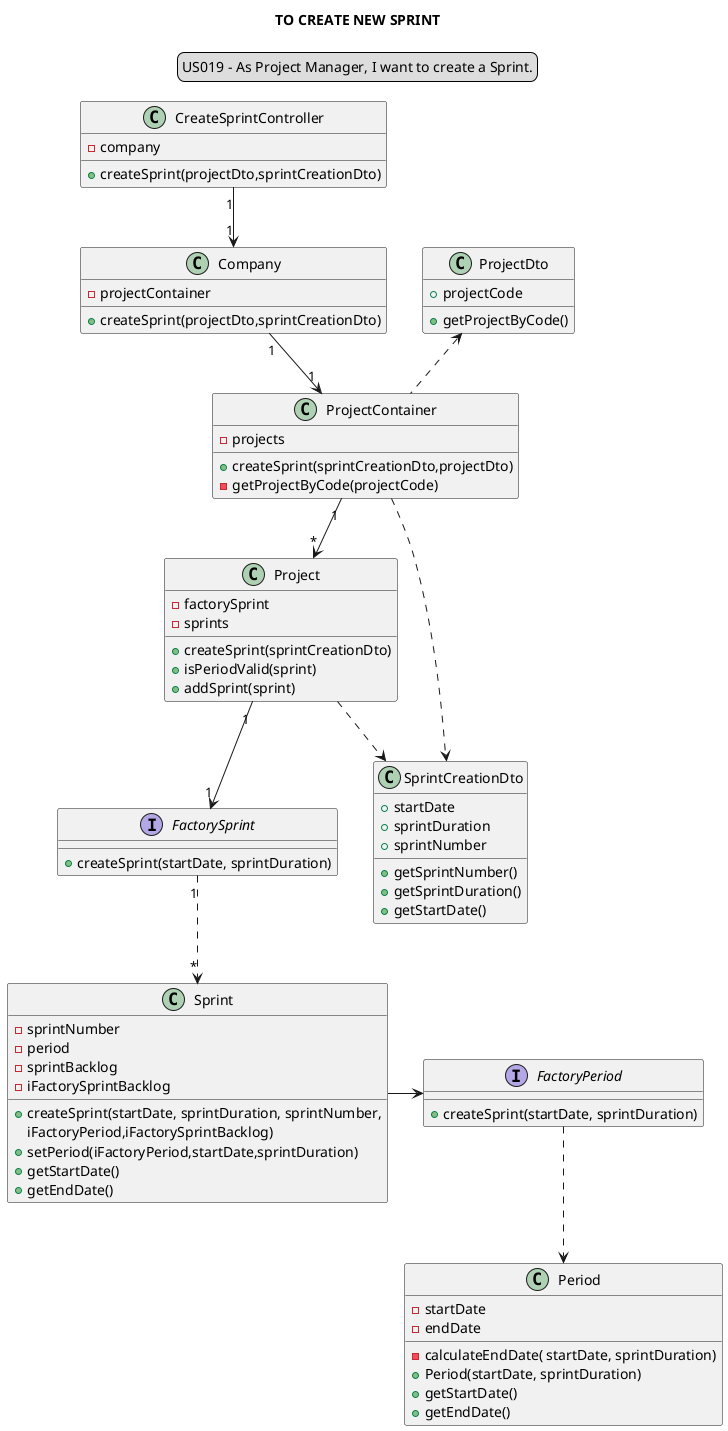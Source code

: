 @startuml
'https://plantuml.com/class-diagram
skinparam sequenceMessageAlign center
title TO CREATE NEW SPRINT
legend top
US019 - As Project Manager, I want to create a Sprint.
end legend

class CreateSprintController {
- company
+ createSprint(projectDto,sprintCreationDto)
}
CreateSprintController "1"-->"1" Company

class Company {
-projectContainer
+createSprint(projectDto,sprintCreationDto)
}
Company "1"-->"1" ProjectContainer

class ProjectContainer {
-projects
+ createSprint(sprintCreationDto,projectDto)
-getProjectByCode(projectCode)
}
ProjectContainer "1"-->"*" Project

class Project {
-factorySprint
-sprints
+createSprint(sprintCreationDto)
+isPeriodValid(sprint)
+addSprint(sprint)
}
Project "1"-->"1" FactorySprint

interface FactorySprint {
+createSprint(startDate, sprintDuration)
}

class Sprint {
-sprintNumber
-period
-sprintBacklog
-iFactorySprintBacklog
+createSprint(startDate, sprintDuration, sprintNumber,
iFactoryPeriod,iFactorySprintBacklog)
+setPeriod(iFactoryPeriod,startDate,sprintDuration)
+getStartDate()
+getEndDate()
}

Sprint -> FactoryPeriod
FactorySprint "1"..> "*"Sprint

interface FactoryPeriod {
+createSprint(startDate, sprintDuration)
}

FactoryPeriod ..> Period

class Period {
-startDate
-endDate
-calculateEndDate( startDate, sprintDuration)
+Period(startDate, sprintDuration)
+getStartDate()
+getEndDate()
}

class "SprintCreationDto"{
+startDate
+sprintDuration
+sprintNumber
+getSprintNumber()
+getSprintDuration()
+getStartDate()
}


class "ProjectDto"{
+projectCode
+getProjectByCode()
}
"ProjectDto"<.. "ProjectContainer"

"ProjectContainer"..>"SprintCreationDto"
"Project"..> "SprintCreationDto"


@enduml